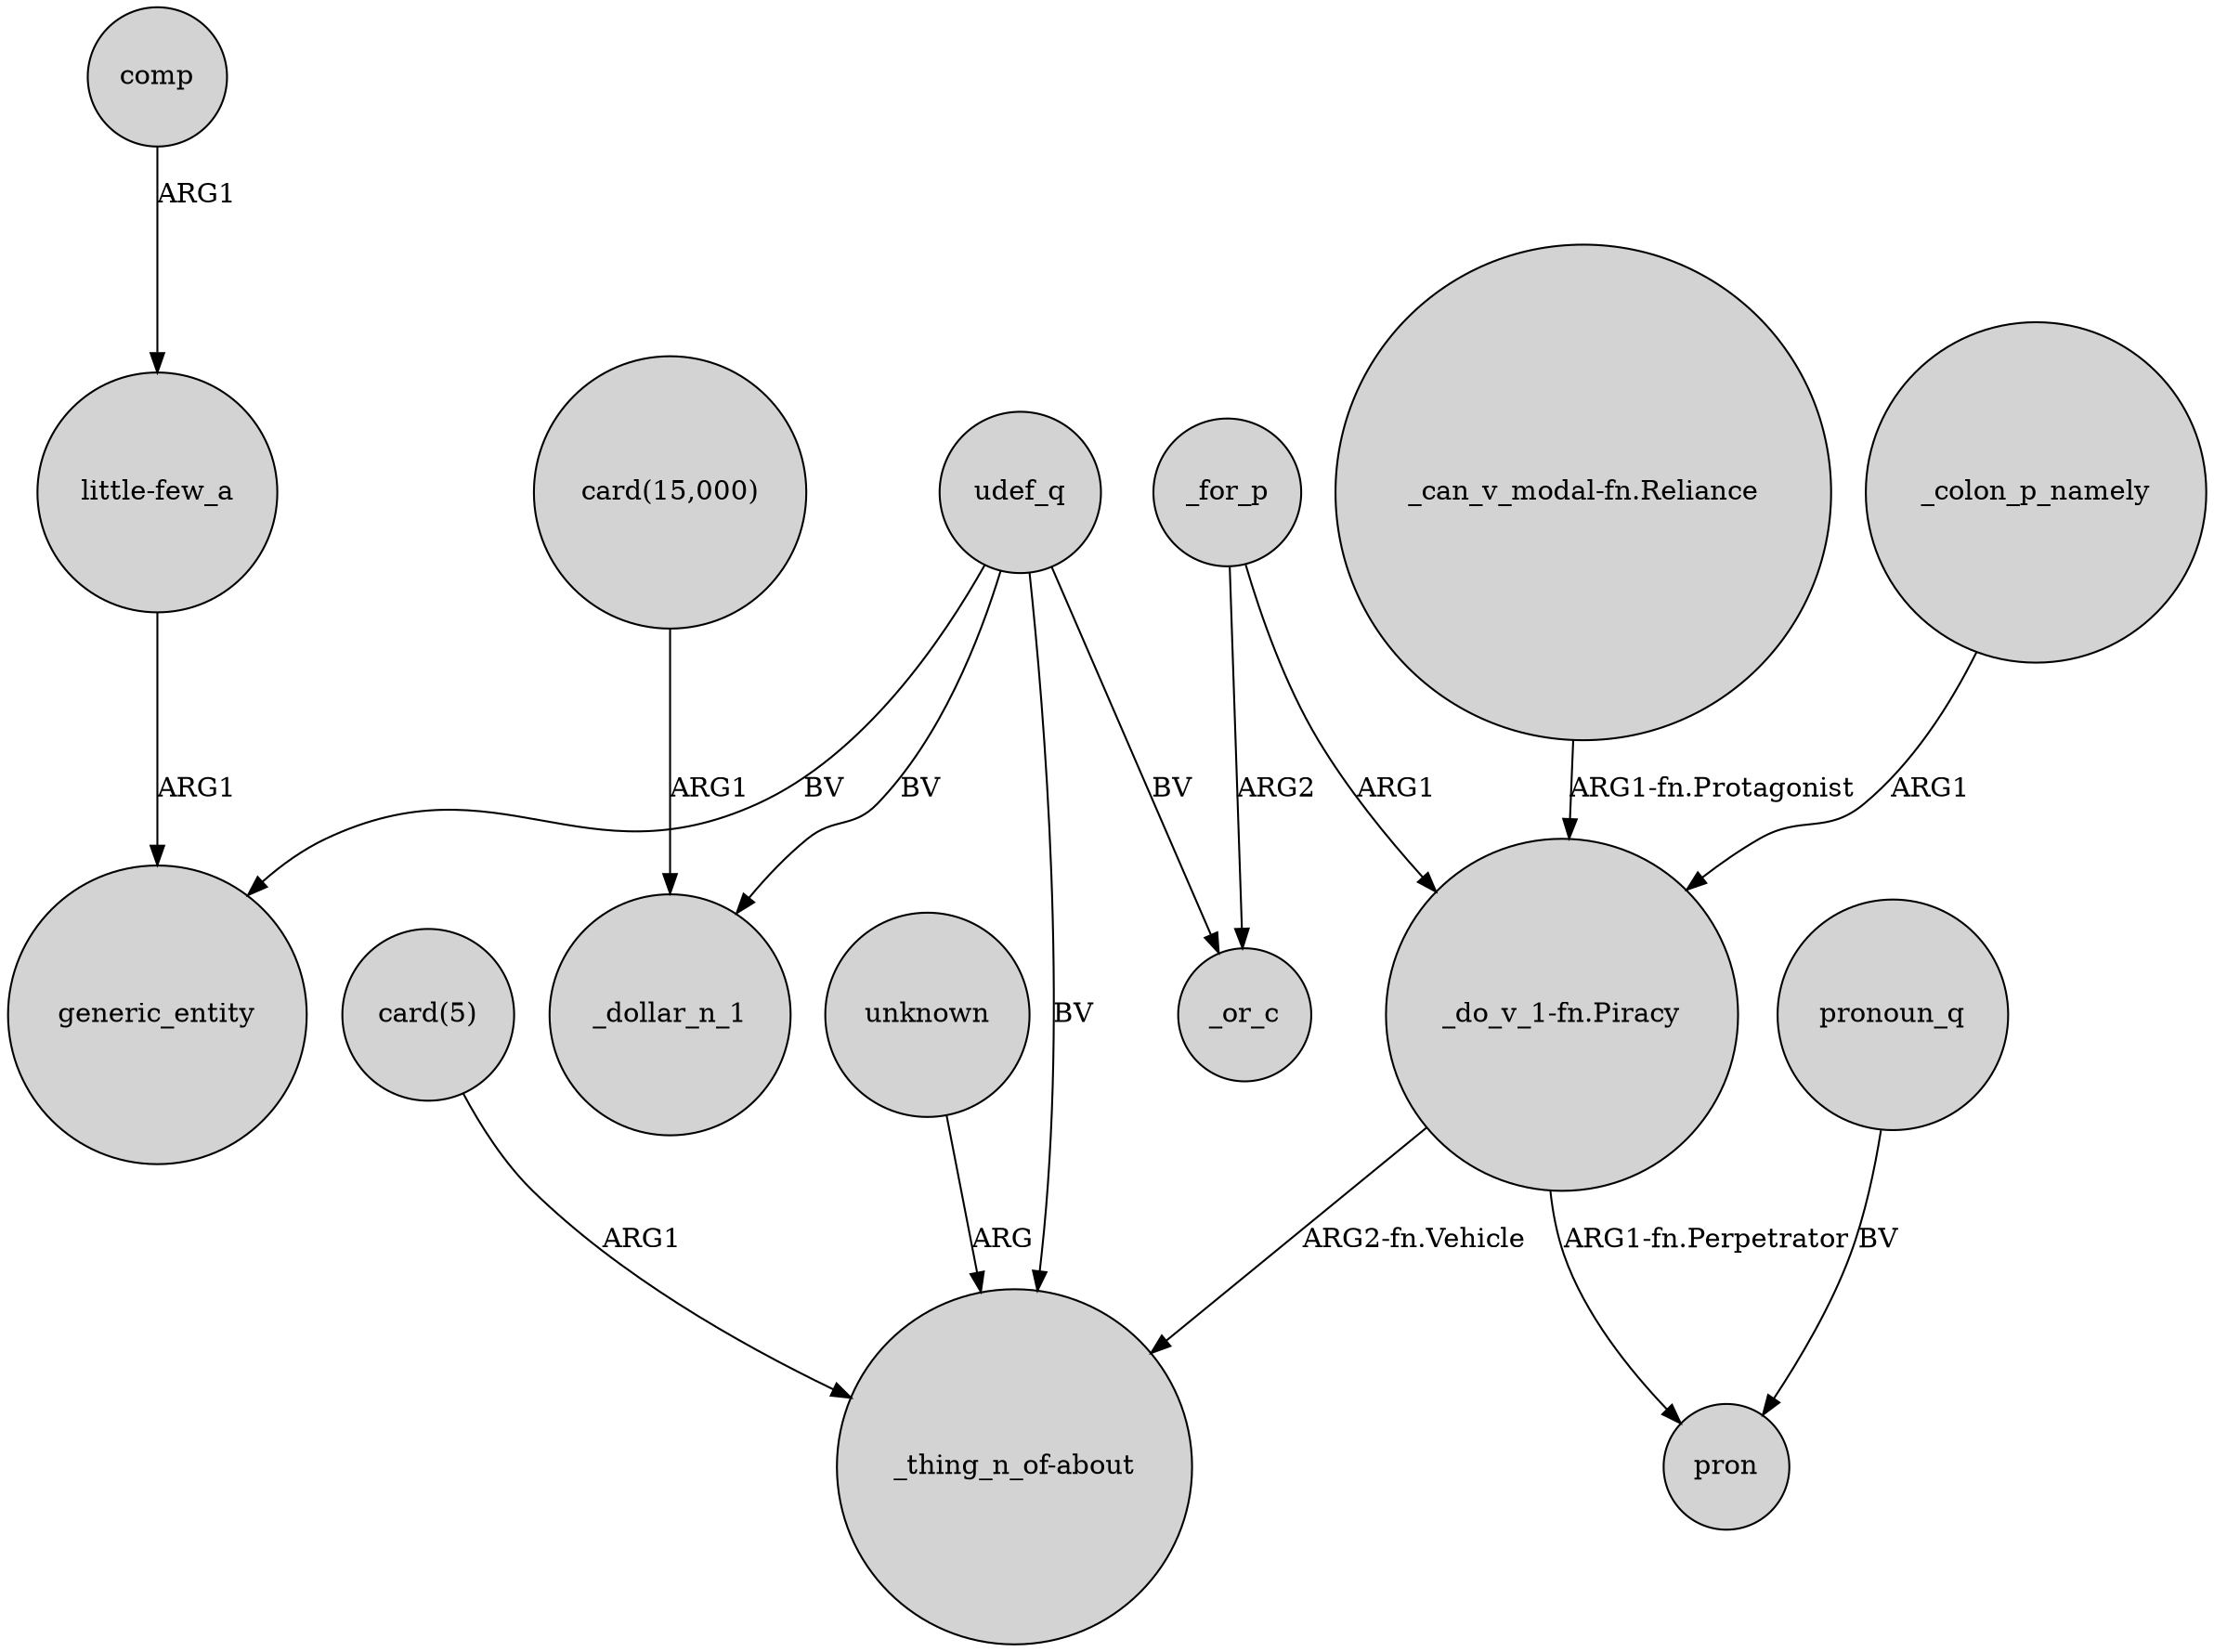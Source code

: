 digraph {
	node [shape=circle style=filled]
	_for_p -> _or_c [label=ARG2]
	pronoun_q -> pron [label=BV]
	udef_q -> _or_c [label=BV]
	udef_q -> generic_entity [label=BV]
	"card(5)" -> "_thing_n_of-about" [label=ARG1]
	"_can_v_modal-fn.Reliance" -> "_do_v_1-fn.Piracy" [label="ARG1-fn.Protagonist"]
	"_do_v_1-fn.Piracy" -> "_thing_n_of-about" [label="ARG2-fn.Vehicle"]
	_for_p -> "_do_v_1-fn.Piracy" [label=ARG1]
	_colon_p_namely -> "_do_v_1-fn.Piracy" [label=ARG1]
	"_do_v_1-fn.Piracy" -> pron [label="ARG1-fn.Perpetrator"]
	comp -> "little-few_a" [label=ARG1]
	"little-few_a" -> generic_entity [label=ARG1]
	udef_q -> _dollar_n_1 [label=BV]
	unknown -> "_thing_n_of-about" [label=ARG]
	"card(15,000)" -> _dollar_n_1 [label=ARG1]
	udef_q -> "_thing_n_of-about" [label=BV]
}
